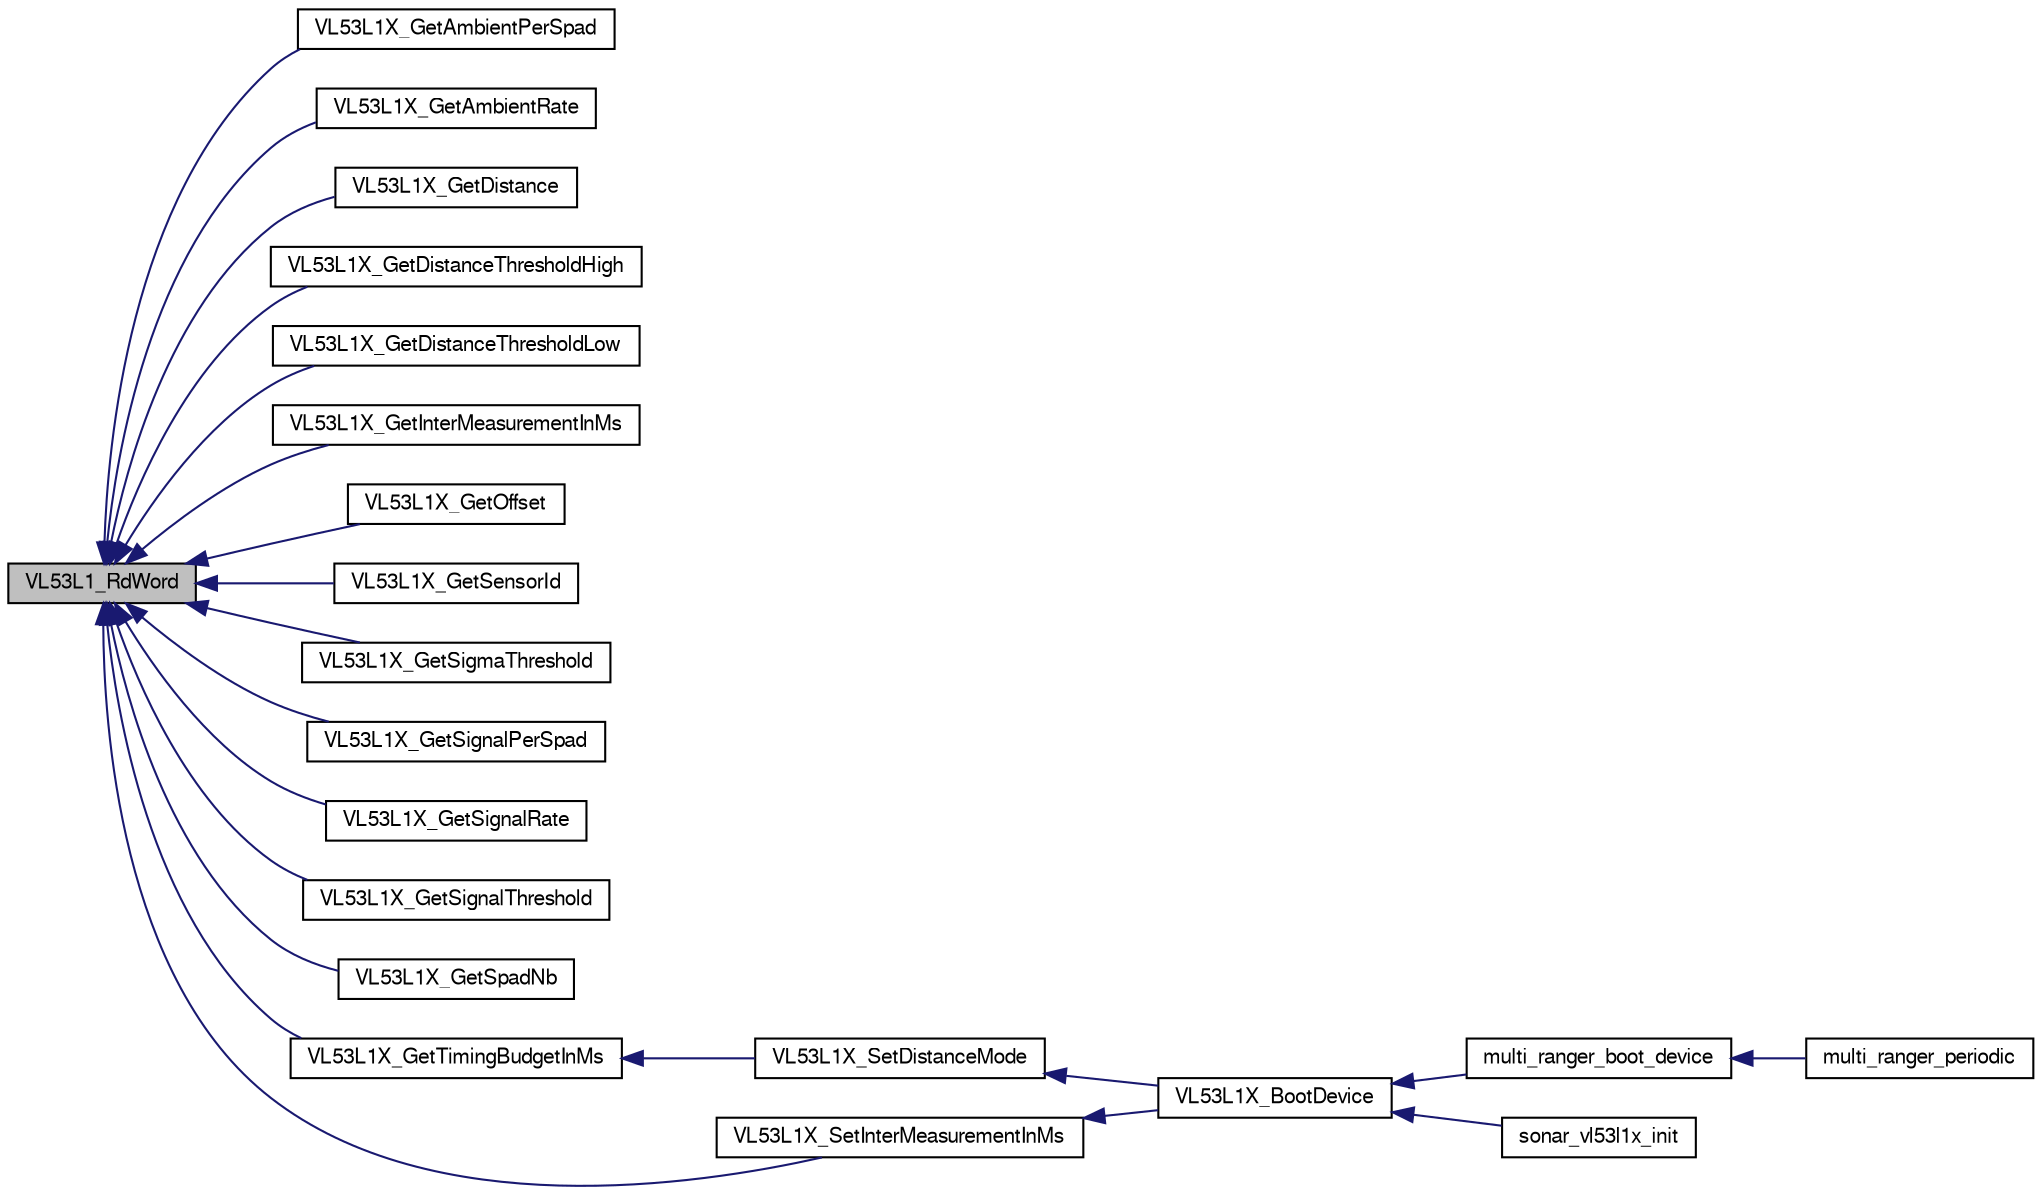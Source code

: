 digraph "VL53L1_RdWord"
{
  edge [fontname="FreeSans",fontsize="10",labelfontname="FreeSans",labelfontsize="10"];
  node [fontname="FreeSans",fontsize="10",shape=record];
  rankdir="LR";
  Node1 [label="VL53L1_RdWord",height=0.2,width=0.4,color="black", fillcolor="grey75", style="filled", fontcolor="black"];
  Node1 -> Node2 [dir="back",color="midnightblue",fontsize="10",style="solid",fontname="FreeSans"];
  Node2 [label="VL53L1X_GetAmbientPerSpad",height=0.2,width=0.4,color="black", fillcolor="white", style="filled",URL="$vl53l1x__api_8h.html#a8d018e27b9c34db64010ebc174a26907",tooltip="This function returns the ambient per SPAD in kcps/SPAD. "];
  Node1 -> Node3 [dir="back",color="midnightblue",fontsize="10",style="solid",fontname="FreeSans"];
  Node3 [label="VL53L1X_GetAmbientRate",height=0.2,width=0.4,color="black", fillcolor="white", style="filled",URL="$vl53l1x__api_8h.html#a0ffa189d040e33c3cadcf997a6475db1",tooltip="This function returns the ambient rate in kcps. "];
  Node1 -> Node4 [dir="back",color="midnightblue",fontsize="10",style="solid",fontname="FreeSans"];
  Node4 [label="VL53L1X_GetDistance",height=0.2,width=0.4,color="black", fillcolor="white", style="filled",URL="$vl53l1x__api_8h.html#af36478a58eb8f029df317a4b5e6ee74e",tooltip="This function returns the distance measured by the sensor in mm. "];
  Node1 -> Node5 [dir="back",color="midnightblue",fontsize="10",style="solid",fontname="FreeSans"];
  Node5 [label="VL53L1X_GetDistanceThresholdHigh",height=0.2,width=0.4,color="black", fillcolor="white", style="filled",URL="$vl53l1x__api_8h.html#af07ceb7e716ebd6bcbd6b7e5aab48229",tooltip="This function returns the high threshold in mm. "];
  Node1 -> Node6 [dir="back",color="midnightblue",fontsize="10",style="solid",fontname="FreeSans"];
  Node6 [label="VL53L1X_GetDistanceThresholdLow",height=0.2,width=0.4,color="black", fillcolor="white", style="filled",URL="$vl53l1x__api_8h.html#a8102d88dbc2cf3244a8e1f5e05289b1d",tooltip="This function returns the low threshold in mm. "];
  Node1 -> Node7 [dir="back",color="midnightblue",fontsize="10",style="solid",fontname="FreeSans"];
  Node7 [label="VL53L1X_GetInterMeasurementInMs",height=0.2,width=0.4,color="black", fillcolor="white", style="filled",URL="$vl53l1x__api_8h.html#ab0995d826d85c96e883b415e6df49e8b",tooltip="This function returns the Intermeasurement period in ms. "];
  Node1 -> Node8 [dir="back",color="midnightblue",fontsize="10",style="solid",fontname="FreeSans"];
  Node8 [label="VL53L1X_GetOffset",height=0.2,width=0.4,color="black", fillcolor="white", style="filled",URL="$vl53l1x__api_8h.html#ad1bc716d59b9abf899bb5d206a8aa8cf",tooltip="This function returns the programmed offset correction value in mm. "];
  Node1 -> Node9 [dir="back",color="midnightblue",fontsize="10",style="solid",fontname="FreeSans"];
  Node9 [label="VL53L1X_GetSensorId",height=0.2,width=0.4,color="black", fillcolor="white", style="filled",URL="$vl53l1x__api_8h.html#a98697d46d1e29662b0145ecd59311d1a",tooltip="This function returns the sensor id, sensor Id must be 0xEEAC. "];
  Node1 -> Node10 [dir="back",color="midnightblue",fontsize="10",style="solid",fontname="FreeSans"];
  Node10 [label="VL53L1X_GetSigmaThreshold",height=0.2,width=0.4,color="black", fillcolor="white", style="filled",URL="$vl53l1x__api_8h.html#aebf3b9ca3da997343a402dae99e131a3",tooltip="This function returns the current sigma threshold in mm. "];
  Node1 -> Node11 [dir="back",color="midnightblue",fontsize="10",style="solid",fontname="FreeSans"];
  Node11 [label="VL53L1X_GetSignalPerSpad",height=0.2,width=0.4,color="black", fillcolor="white", style="filled",URL="$vl53l1x__api_8h.html#a41c579ed15ea121d468170f32eb472e0",tooltip="This function returns the returned signal per SPAD in kcps/SPAD. "];
  Node1 -> Node12 [dir="back",color="midnightblue",fontsize="10",style="solid",fontname="FreeSans"];
  Node12 [label="VL53L1X_GetSignalRate",height=0.2,width=0.4,color="black", fillcolor="white", style="filled",URL="$vl53l1x__api_8h.html#a9f8b0ca80a98f3249bd9e4953a03dceb",tooltip="This function returns the returned signal in kcps. "];
  Node1 -> Node13 [dir="back",color="midnightblue",fontsize="10",style="solid",fontname="FreeSans"];
  Node13 [label="VL53L1X_GetSignalThreshold",height=0.2,width=0.4,color="black", fillcolor="white", style="filled",URL="$vl53l1x__api_8h.html#a877342826a5beee1c7370a80b6d2c6f0",tooltip="This function returns the current signal threshold in kcps. "];
  Node1 -> Node14 [dir="back",color="midnightblue",fontsize="10",style="solid",fontname="FreeSans"];
  Node14 [label="VL53L1X_GetSpadNb",height=0.2,width=0.4,color="black", fillcolor="white", style="filled",URL="$vl53l1x__api_8h.html#ae8c0b2a86192d524f44c8633c3a1a06f",tooltip="This function returns the current number of enabled SPADs. "];
  Node1 -> Node15 [dir="back",color="midnightblue",fontsize="10",style="solid",fontname="FreeSans"];
  Node15 [label="VL53L1X_GetTimingBudgetInMs",height=0.2,width=0.4,color="black", fillcolor="white", style="filled",URL="$vl53l1x__api_8h.html#a24042216e0c01b994e52b248aa60f145",tooltip="This function returns the current timing budget in ms. "];
  Node15 -> Node16 [dir="back",color="midnightblue",fontsize="10",style="solid",fontname="FreeSans"];
  Node16 [label="VL53L1X_SetDistanceMode",height=0.2,width=0.4,color="black", fillcolor="white", style="filled",URL="$vl53l1x__api_8h.html#a1bed9923a29d7a7521d8c8e9a96cf97d",tooltip="This function programs the distance mode (1=short, 2=long(default)). "];
  Node16 -> Node17 [dir="back",color="midnightblue",fontsize="10",style="solid",fontname="FreeSans"];
  Node17 [label="VL53L1X_BootDevice",height=0.2,width=0.4,color="black", fillcolor="white", style="filled",URL="$vl53l1x__api_8h.html#a4f5f0ac3cdbbcbc565f0babde7db4588",tooltip="Implement boot sequence of VL53L1 device as described in documentation See VL53L1X_SetTimingBudgetInM..."];
  Node17 -> Node18 [dir="back",color="midnightblue",fontsize="10",style="solid",fontname="FreeSans"];
  Node18 [label="multi_ranger_boot_device",height=0.2,width=0.4,color="black", fillcolor="white", style="filled",URL="$cf__deck__multi__ranger_8c.html#a63ef1a1fb2184ea792b37e6982099348",tooltip="Boot a device. "];
  Node18 -> Node19 [dir="back",color="midnightblue",fontsize="10",style="solid",fontname="FreeSans"];
  Node19 [label="multi_ranger_periodic",height=0.2,width=0.4,color="black", fillcolor="white", style="filled",URL="$cf__deck__multi__ranger_8h.html#ab23c504c8c7175c03a791e85d8c721a6",tooltip="Module periodic function. "];
  Node17 -> Node20 [dir="back",color="midnightblue",fontsize="10",style="solid",fontname="FreeSans"];
  Node20 [label="sonar_vl53l1x_init",height=0.2,width=0.4,color="black", fillcolor="white", style="filled",URL="$sonar__vl53l1x_8h.html#af22954043e5570ba94680eec7b483fa0"];
  Node1 -> Node21 [dir="back",color="midnightblue",fontsize="10",style="solid",fontname="FreeSans"];
  Node21 [label="VL53L1X_SetInterMeasurementInMs",height=0.2,width=0.4,color="black", fillcolor="white", style="filled",URL="$vl53l1x__api_8h.html#a2f9dc21891cedff85ec8465c3c9b9d66",tooltip="This function programs the Intermeasurement period in ms Intermeasurement period must be >/= timing b..."];
  Node21 -> Node17 [dir="back",color="midnightblue",fontsize="10",style="solid",fontname="FreeSans"];
}
